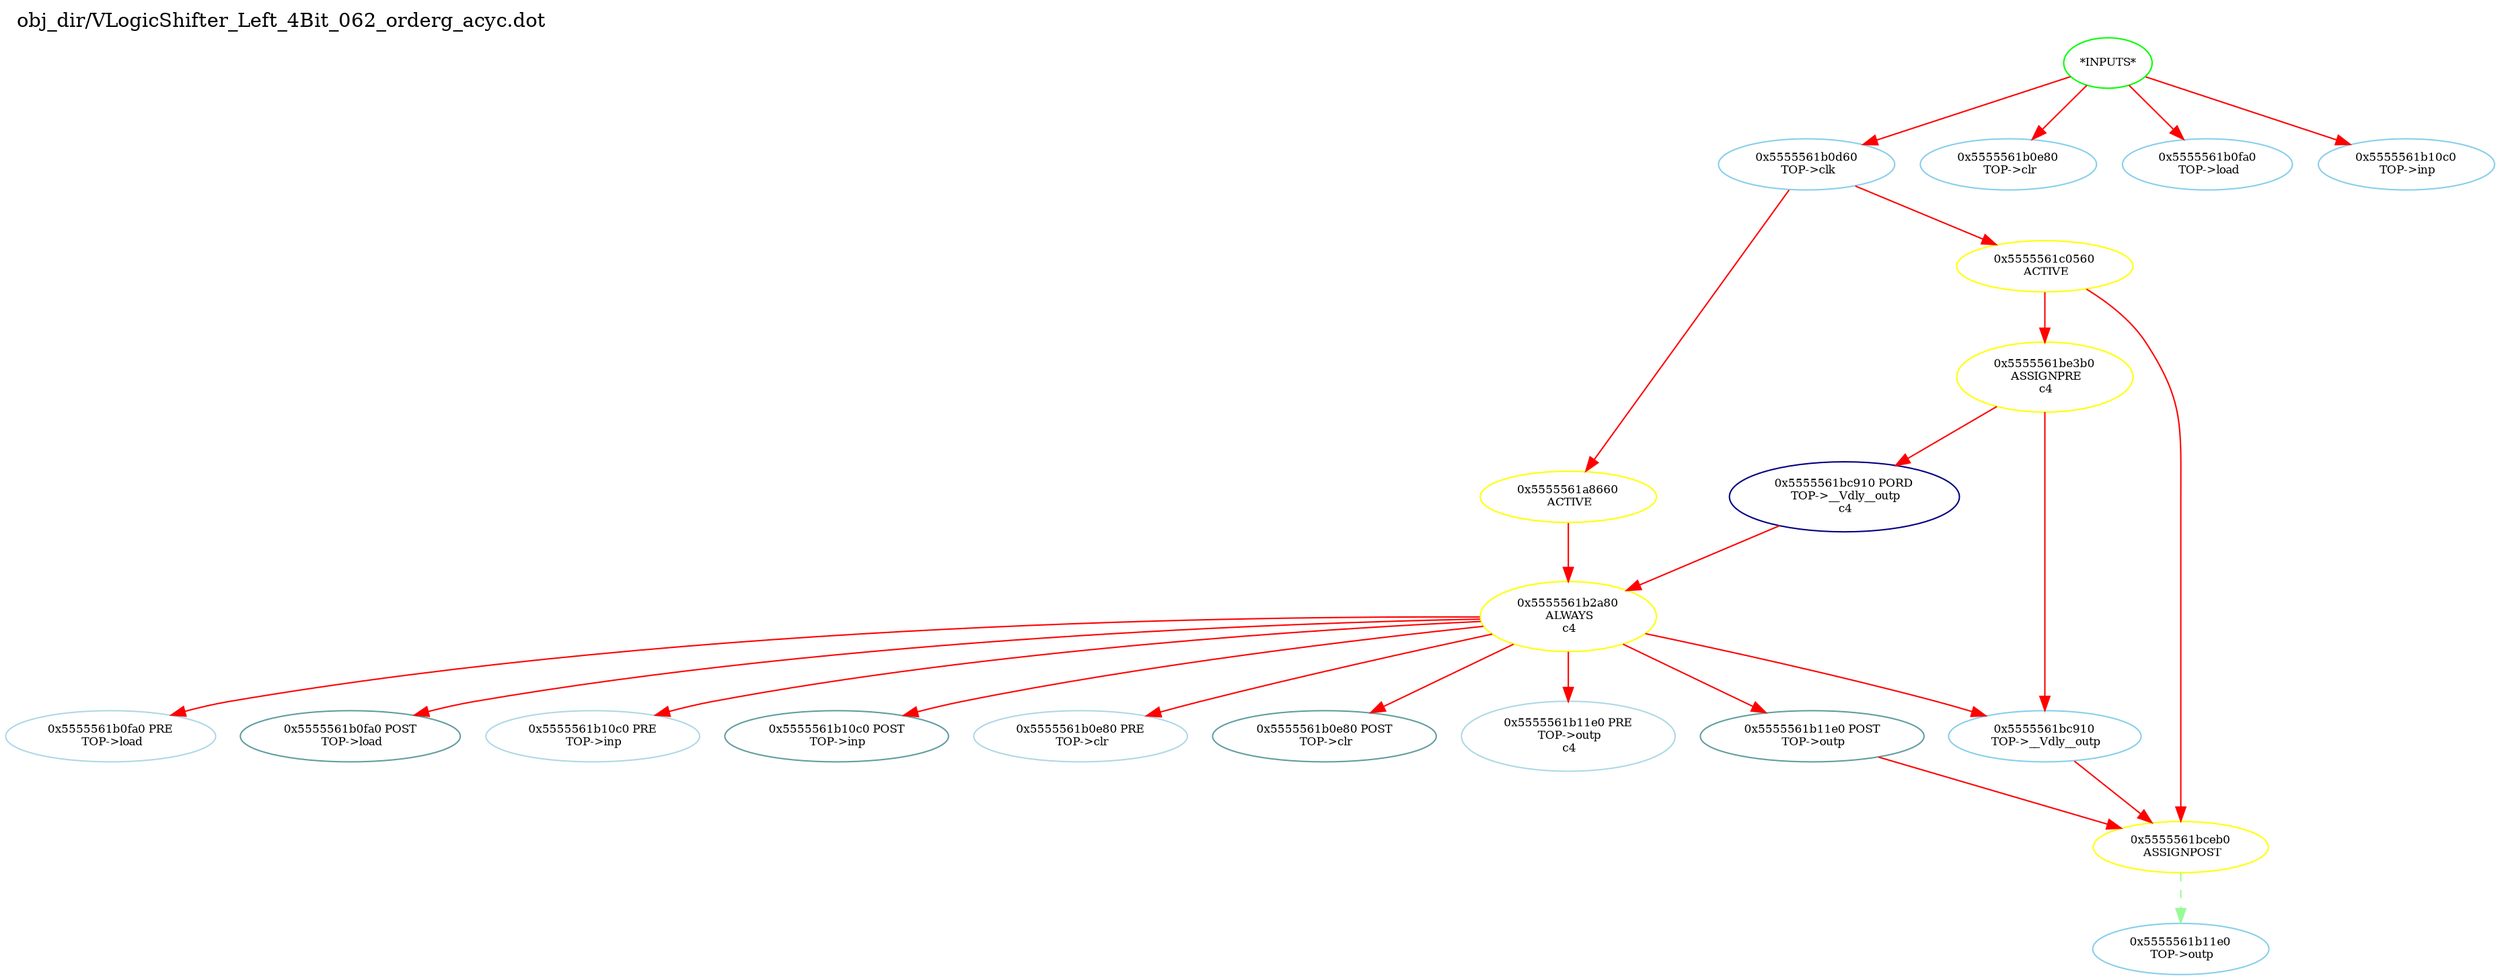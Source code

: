 digraph v3graph {
	graph	[label="obj_dir/VLogicShifter_Left_4Bit_062_orderg_acyc.dot",
		 labelloc=t, labeljust=l,
		 //size="7.5,10",
		 rankdir=TB];
	n0	[fontsize=8 label="*INPUTS*", color=green];
	n0x5555561b0ba0_1	[fontsize=8 label="0x5555561b0d60\n TOP->clk", color=skyblue];
	n0x5555561b0ba0_2	[fontsize=8 label="0x5555561b0e80\n TOP->clr", color=skyblue];
	n0x5555561b0ba0_3	[fontsize=8 label="0x5555561b0fa0\n TOP->load", color=skyblue];
	n0x5555561b0ba0_4	[fontsize=8 label="0x5555561b10c0\n TOP->inp", color=skyblue];
	n0x5555561b0ba0_5	[fontsize=8 label="0x5555561a8660\n ACTIVE", color=yellow];
	n0x5555561b0ba0_6	[fontsize=8 label="0x5555561b2a80\n ALWAYS\n c4", color=yellow];
	n0x5555561b0ba0_7	[fontsize=8 label="0x5555561b0fa0 PRE\n TOP->load", color=lightblue];
	n0x5555561b0ba0_8	[fontsize=8 label="0x5555561b0fa0 POST\n TOP->load", color=CadetBlue];
	n0x5555561b0ba0_9	[fontsize=8 label="0x5555561b10c0 PRE\n TOP->inp", color=lightblue];
	n0x5555561b0ba0_10	[fontsize=8 label="0x5555561b10c0 POST\n TOP->inp", color=CadetBlue];
	n0x5555561b0ba0_11	[fontsize=8 label="0x5555561b0e80 PRE\n TOP->clr", color=lightblue];
	n0x5555561b0ba0_12	[fontsize=8 label="0x5555561b0e80 POST\n TOP->clr", color=CadetBlue];
	n0x5555561b0ba0_13	[fontsize=8 label="0x5555561b11e0 PRE\n TOP->outp\n c4", color=lightblue];
	n0x5555561b0ba0_14	[fontsize=8 label="0x5555561b11e0 POST\n TOP->outp", color=CadetBlue];
	n0x5555561b0ba0_15	[fontsize=8 label="0x5555561bc910 PORD\n TOP->__Vdly__outp\n c4", color=NavyBlue];
	n0x5555561b0ba0_16	[fontsize=8 label="0x5555561bc910\n TOP->__Vdly__outp", color=skyblue];
	n0x5555561b0ba0_17	[fontsize=8 label="0x5555561c0560\n ACTIVE", color=yellow];
	n0x5555561b0ba0_18	[fontsize=8 label="0x5555561be3b0\n ASSIGNPRE\n c4", color=yellow];
	n0x5555561b0ba0_19	[fontsize=8 label="0x5555561bceb0\n ASSIGNPOST", color=yellow];
	n0x5555561b0ba0_20	[fontsize=8 label="0x5555561b11e0\n TOP->outp", color=skyblue];
	n0 -> n0x5555561b0ba0_1 [fontsize=8 label="" weight=1 color=red];
	n0 -> n0x5555561b0ba0_2 [fontsize=8 label="" weight=1 color=red];
	n0 -> n0x5555561b0ba0_3 [fontsize=8 label="" weight=1 color=red];
	n0 -> n0x5555561b0ba0_4 [fontsize=8 label="" weight=1 color=red];
	n0x5555561b0ba0_1 -> n0x5555561b0ba0_5 [fontsize=8 label="" weight=8 color=red];
	n0x5555561b0ba0_1 -> n0x5555561b0ba0_17 [fontsize=8 label="" weight=8 color=red];
	n0x5555561b0ba0_5 -> n0x5555561b0ba0_6 [fontsize=8 label="" weight=32 color=red];
	n0x5555561b0ba0_6 -> n0x5555561b0ba0_7 [fontsize=8 label="" weight=32 color=red];
	n0x5555561b0ba0_6 -> n0x5555561b0ba0_8 [fontsize=8 label="" weight=2 color=red];
	n0x5555561b0ba0_6 -> n0x5555561b0ba0_9 [fontsize=8 label="" weight=32 color=red];
	n0x5555561b0ba0_6 -> n0x5555561b0ba0_10 [fontsize=8 label="" weight=2 color=red];
	n0x5555561b0ba0_6 -> n0x5555561b0ba0_11 [fontsize=8 label="" weight=32 color=red];
	n0x5555561b0ba0_6 -> n0x5555561b0ba0_12 [fontsize=8 label="" weight=2 color=red];
	n0x5555561b0ba0_6 -> n0x5555561b0ba0_13 [fontsize=8 label="" weight=32 color=red];
	n0x5555561b0ba0_6 -> n0x5555561b0ba0_14 [fontsize=8 label="" weight=2 color=red];
	n0x5555561b0ba0_6 -> n0x5555561b0ba0_16 [fontsize=8 label="" weight=32 color=red];
	n0x5555561b0ba0_14 -> n0x5555561b0ba0_19 [fontsize=8 label="" weight=2 color=red];
	n0x5555561b0ba0_15 -> n0x5555561b0ba0_6 [fontsize=8 label="" weight=32 color=red];
	n0x5555561b0ba0_16 -> n0x5555561b0ba0_19 [fontsize=8 label="" weight=8 color=red];
	n0x5555561b0ba0_17 -> n0x5555561b0ba0_18 [fontsize=8 label="" weight=32 color=red];
	n0x5555561b0ba0_17 -> n0x5555561b0ba0_19 [fontsize=8 label="" weight=32 color=red];
	n0x5555561b0ba0_18 -> n0x5555561b0ba0_15 [fontsize=8 label="" weight=32 color=red];
	n0x5555561b0ba0_18 -> n0x5555561b0ba0_16 [fontsize=8 label="" weight=32 color=red];
	n0x5555561b0ba0_19 -> n0x5555561b0ba0_20 [fontsize=8 label="" weight=1 color=PaleGreen style=dashed];
}
